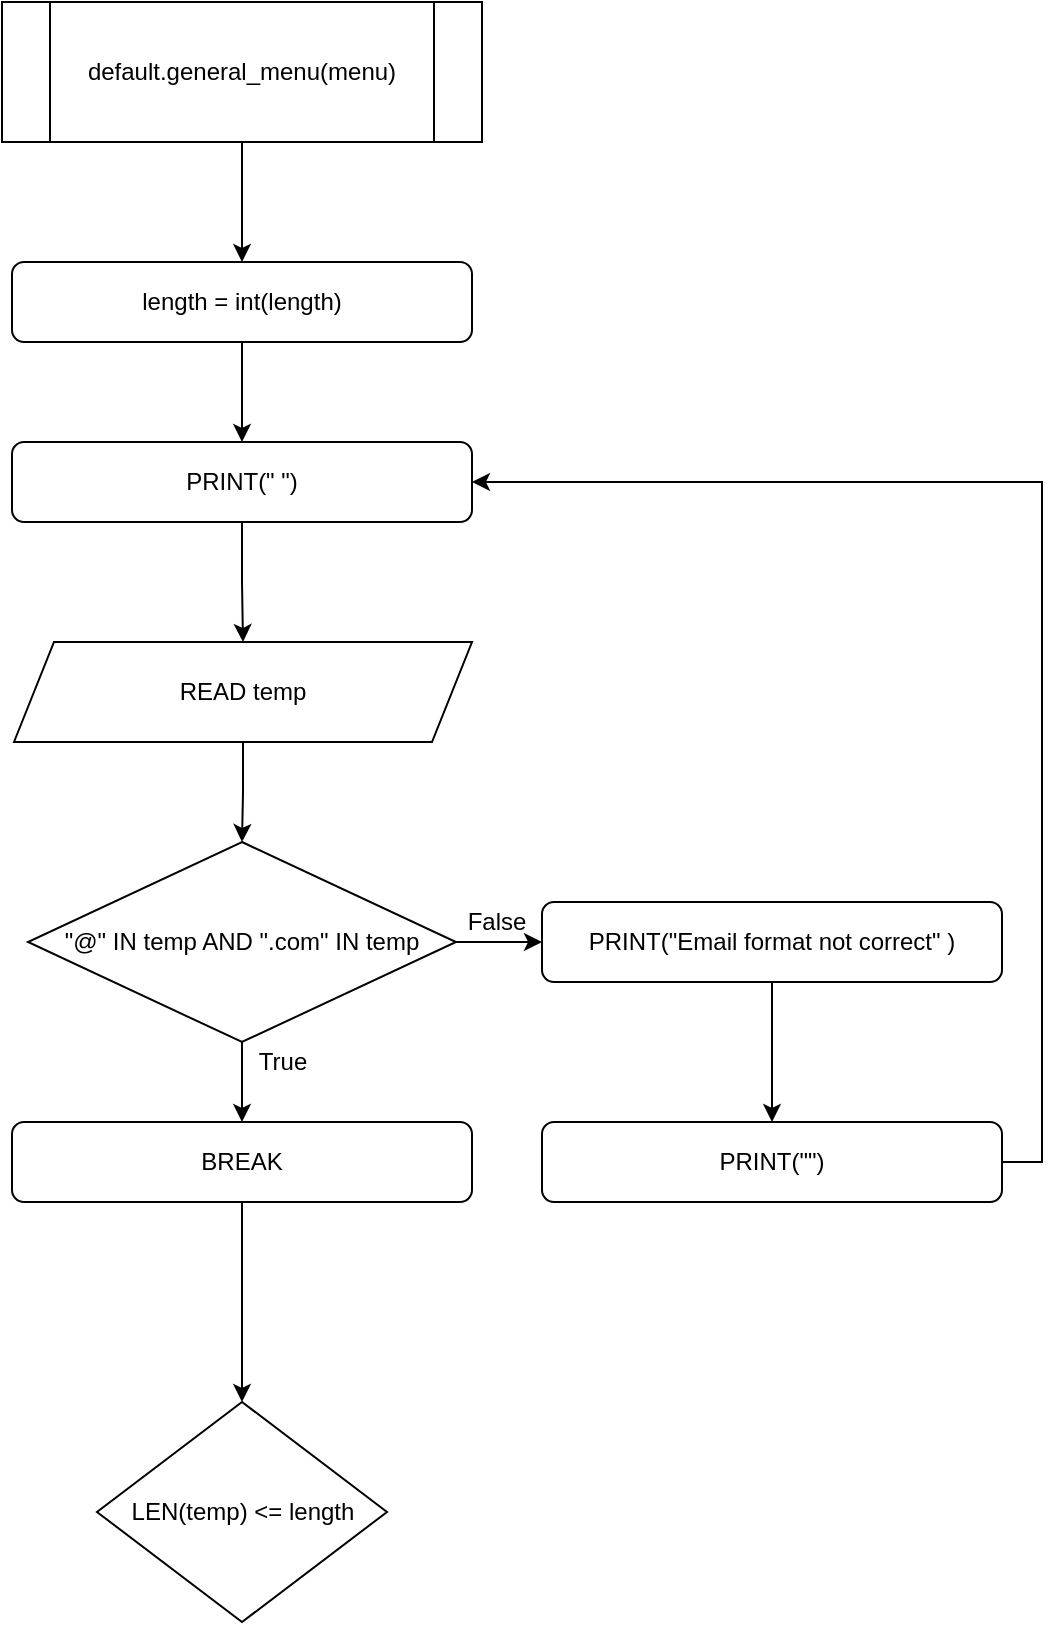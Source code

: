 <mxfile version="14.7.6" type="github">
  <diagram id="oujK_isSVb4P6oCZF3nO" name="Page-1">
    <mxGraphModel dx="1227" dy="745" grid="1" gridSize="10" guides="1" tooltips="1" connect="1" arrows="1" fold="1" page="1" pageScale="1" pageWidth="3300" pageHeight="4681" math="0" shadow="0">
      <root>
        <mxCell id="0" />
        <mxCell id="1" parent="0" />
        <mxCell id="yym1RUzuS8589676NbFL-6" value="" style="edgeStyle=orthogonalEdgeStyle;rounded=0;orthogonalLoop=1;jettySize=auto;html=1;" edge="1" parent="1" source="yym1RUzuS8589676NbFL-1" target="yym1RUzuS8589676NbFL-2">
          <mxGeometry relative="1" as="geometry" />
        </mxCell>
        <mxCell id="yym1RUzuS8589676NbFL-1" value="default.general_menu(menu)" style="shape=process;whiteSpace=wrap;html=1;backgroundOutline=1;" vertex="1" parent="1">
          <mxGeometry x="260" y="80" width="240" height="70" as="geometry" />
        </mxCell>
        <mxCell id="yym1RUzuS8589676NbFL-7" value="" style="edgeStyle=orthogonalEdgeStyle;rounded=0;orthogonalLoop=1;jettySize=auto;html=1;" edge="1" parent="1" source="yym1RUzuS8589676NbFL-2" target="yym1RUzuS8589676NbFL-3">
          <mxGeometry relative="1" as="geometry" />
        </mxCell>
        <mxCell id="yym1RUzuS8589676NbFL-2" value="length = int(length)" style="rounded=1;whiteSpace=wrap;html=1;" vertex="1" parent="1">
          <mxGeometry x="265" y="210" width="230" height="40" as="geometry" />
        </mxCell>
        <mxCell id="yym1RUzuS8589676NbFL-8" value="" style="edgeStyle=orthogonalEdgeStyle;rounded=0;orthogonalLoop=1;jettySize=auto;html=1;" edge="1" parent="1" source="yym1RUzuS8589676NbFL-3" target="yym1RUzuS8589676NbFL-4">
          <mxGeometry relative="1" as="geometry" />
        </mxCell>
        <mxCell id="yym1RUzuS8589676NbFL-3" value="PRINT(&quot; &quot;)" style="rounded=1;whiteSpace=wrap;html=1;" vertex="1" parent="1">
          <mxGeometry x="265" y="300" width="230" height="40" as="geometry" />
        </mxCell>
        <mxCell id="yym1RUzuS8589676NbFL-9" value="" style="edgeStyle=orthogonalEdgeStyle;rounded=0;orthogonalLoop=1;jettySize=auto;html=1;" edge="1" parent="1" source="yym1RUzuS8589676NbFL-4" target="yym1RUzuS8589676NbFL-5">
          <mxGeometry relative="1" as="geometry" />
        </mxCell>
        <mxCell id="yym1RUzuS8589676NbFL-4" value="READ temp" style="shape=parallelogram;perimeter=parallelogramPerimeter;whiteSpace=wrap;html=1;fixedSize=1;" vertex="1" parent="1">
          <mxGeometry x="266" y="400" width="229" height="50" as="geometry" />
        </mxCell>
        <mxCell id="yym1RUzuS8589676NbFL-11" value="" style="edgeStyle=orthogonalEdgeStyle;rounded=0;orthogonalLoop=1;jettySize=auto;html=1;" edge="1" parent="1" source="yym1RUzuS8589676NbFL-5" target="yym1RUzuS8589676NbFL-10">
          <mxGeometry relative="1" as="geometry" />
        </mxCell>
        <mxCell id="yym1RUzuS8589676NbFL-13" value="" style="edgeStyle=orthogonalEdgeStyle;rounded=0;orthogonalLoop=1;jettySize=auto;html=1;" edge="1" parent="1" source="yym1RUzuS8589676NbFL-5" target="yym1RUzuS8589676NbFL-12">
          <mxGeometry relative="1" as="geometry" />
        </mxCell>
        <mxCell id="yym1RUzuS8589676NbFL-5" value="&quot;@&quot; IN temp AND &quot;.com&quot; IN temp" style="rhombus;whiteSpace=wrap;html=1;" vertex="1" parent="1">
          <mxGeometry x="273" y="500" width="214" height="100" as="geometry" />
        </mxCell>
        <mxCell id="yym1RUzuS8589676NbFL-19" style="edgeStyle=orthogonalEdgeStyle;rounded=0;orthogonalLoop=1;jettySize=auto;html=1;entryX=0.5;entryY=0;entryDx=0;entryDy=0;" edge="1" parent="1" source="yym1RUzuS8589676NbFL-10" target="yym1RUzuS8589676NbFL-18">
          <mxGeometry relative="1" as="geometry" />
        </mxCell>
        <mxCell id="yym1RUzuS8589676NbFL-10" value="BREAK" style="rounded=1;whiteSpace=wrap;html=1;" vertex="1" parent="1">
          <mxGeometry x="265" y="640" width="230" height="40" as="geometry" />
        </mxCell>
        <mxCell id="yym1RUzuS8589676NbFL-15" value="" style="edgeStyle=orthogonalEdgeStyle;rounded=0;orthogonalLoop=1;jettySize=auto;html=1;" edge="1" parent="1" source="yym1RUzuS8589676NbFL-12" target="yym1RUzuS8589676NbFL-14">
          <mxGeometry relative="1" as="geometry" />
        </mxCell>
        <mxCell id="yym1RUzuS8589676NbFL-12" value="PRINT(&quot;Email format not correct&quot; )" style="rounded=1;whiteSpace=wrap;html=1;" vertex="1" parent="1">
          <mxGeometry x="530" y="530" width="230" height="40" as="geometry" />
        </mxCell>
        <mxCell id="yym1RUzuS8589676NbFL-21" style="edgeStyle=orthogonalEdgeStyle;rounded=0;orthogonalLoop=1;jettySize=auto;html=1;entryX=1;entryY=0.5;entryDx=0;entryDy=0;" edge="1" parent="1" source="yym1RUzuS8589676NbFL-14" target="yym1RUzuS8589676NbFL-3">
          <mxGeometry relative="1" as="geometry">
            <Array as="points">
              <mxPoint x="780" y="660" />
              <mxPoint x="780" y="320" />
            </Array>
          </mxGeometry>
        </mxCell>
        <mxCell id="yym1RUzuS8589676NbFL-14" value="PRINT(&quot;&quot;)" style="rounded=1;whiteSpace=wrap;html=1;" vertex="1" parent="1">
          <mxGeometry x="530" y="640" width="230" height="40" as="geometry" />
        </mxCell>
        <mxCell id="yym1RUzuS8589676NbFL-16" value="False" style="text;html=1;align=center;verticalAlign=middle;resizable=0;points=[];autosize=1;strokeColor=none;" vertex="1" parent="1">
          <mxGeometry x="487" y="530" width="40" height="20" as="geometry" />
        </mxCell>
        <mxCell id="yym1RUzuS8589676NbFL-17" value="True" style="text;html=1;align=center;verticalAlign=middle;resizable=0;points=[];autosize=1;strokeColor=none;" vertex="1" parent="1">
          <mxGeometry x="380" y="600" width="40" height="20" as="geometry" />
        </mxCell>
        <mxCell id="yym1RUzuS8589676NbFL-18" value="LEN(temp) &lt;= length" style="rhombus;whiteSpace=wrap;html=1;" vertex="1" parent="1">
          <mxGeometry x="307.5" y="780" width="145" height="110" as="geometry" />
        </mxCell>
      </root>
    </mxGraphModel>
  </diagram>
</mxfile>
